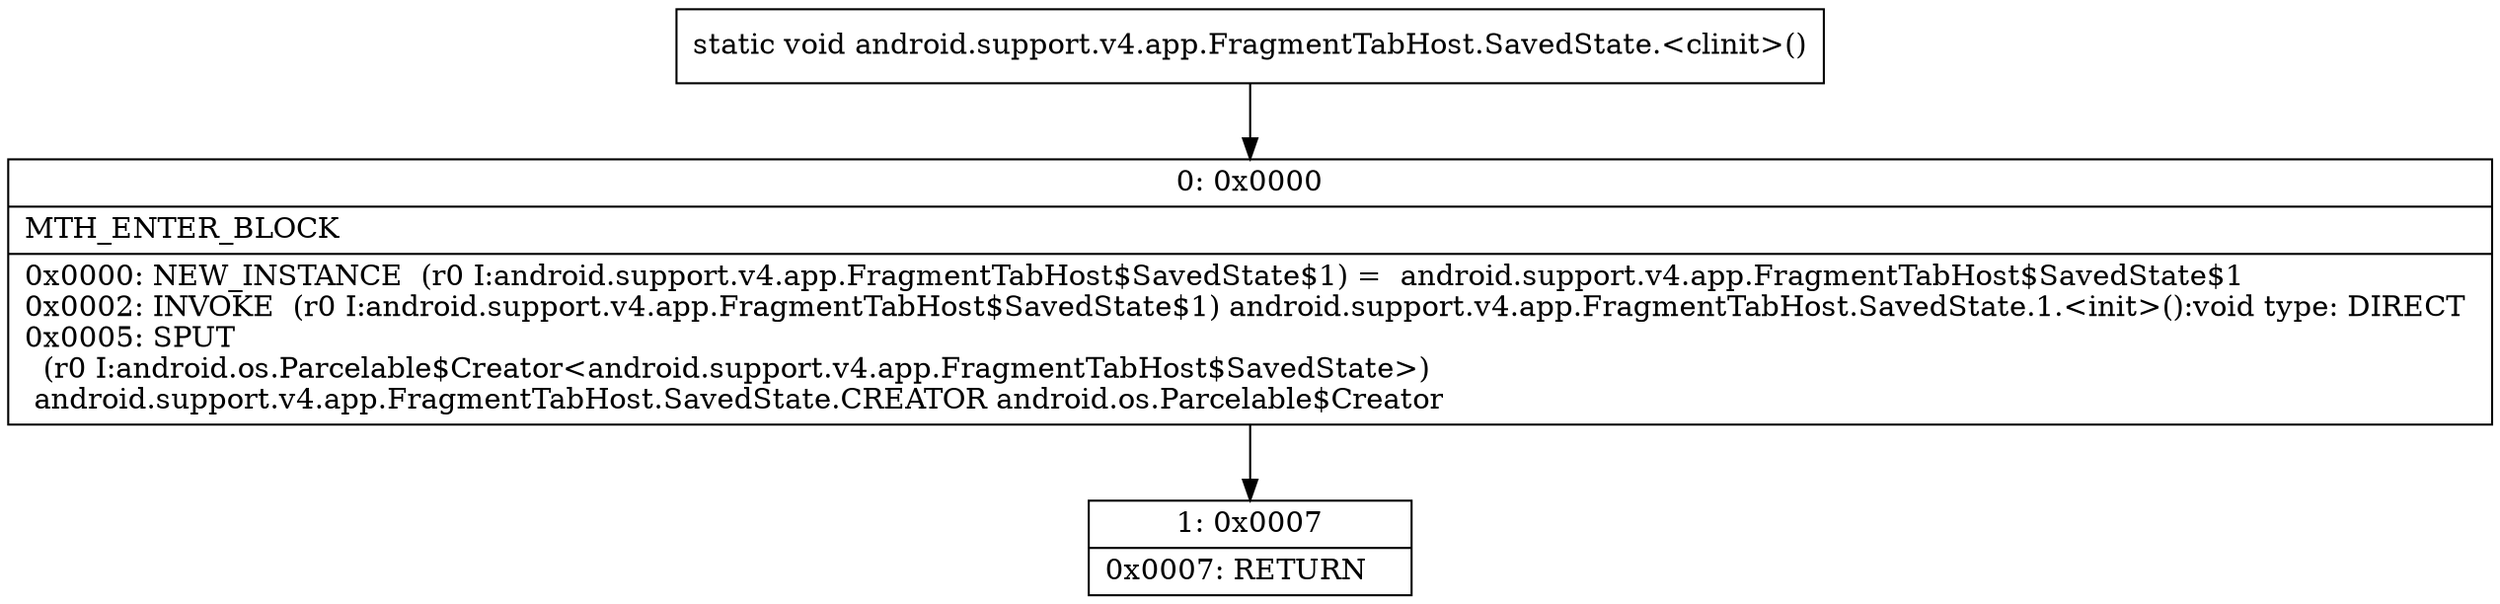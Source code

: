 digraph "CFG forandroid.support.v4.app.FragmentTabHost.SavedState.\<clinit\>()V" {
Node_0 [shape=record,label="{0\:\ 0x0000|MTH_ENTER_BLOCK\l|0x0000: NEW_INSTANCE  (r0 I:android.support.v4.app.FragmentTabHost$SavedState$1) =  android.support.v4.app.FragmentTabHost$SavedState$1 \l0x0002: INVOKE  (r0 I:android.support.v4.app.FragmentTabHost$SavedState$1) android.support.v4.app.FragmentTabHost.SavedState.1.\<init\>():void type: DIRECT \l0x0005: SPUT  \l  (r0 I:android.os.Parcelable$Creator\<android.support.v4.app.FragmentTabHost$SavedState\>)\l android.support.v4.app.FragmentTabHost.SavedState.CREATOR android.os.Parcelable$Creator \l}"];
Node_1 [shape=record,label="{1\:\ 0x0007|0x0007: RETURN   \l}"];
MethodNode[shape=record,label="{static void android.support.v4.app.FragmentTabHost.SavedState.\<clinit\>() }"];
MethodNode -> Node_0;
Node_0 -> Node_1;
}

